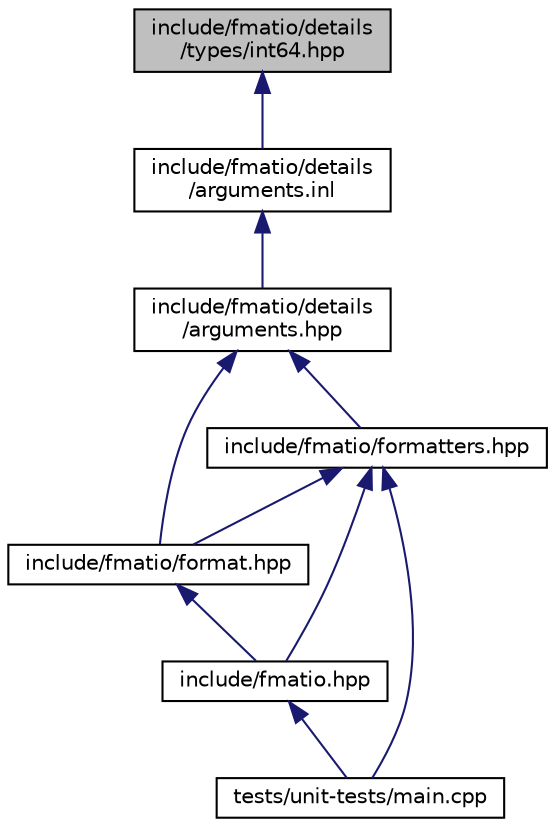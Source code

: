 digraph "include/fmatio/details/types/int64.hpp"
{
 // LATEX_PDF_SIZE
  edge [fontname="Helvetica",fontsize="10",labelfontname="Helvetica",labelfontsize="10"];
  node [fontname="Helvetica",fontsize="10",shape=record];
  Node1 [label="include/fmatio/details\l/types/int64.hpp",height=0.2,width=0.4,color="black", fillcolor="grey75", style="filled", fontcolor="black",tooltip=" "];
  Node1 -> Node2 [dir="back",color="midnightblue",fontsize="10",style="solid"];
  Node2 [label="include/fmatio/details\l/arguments.inl",height=0.2,width=0.4,color="black", fillcolor="white", style="filled",URL="$arguments_8inl.html",tooltip=" "];
  Node2 -> Node3 [dir="back",color="midnightblue",fontsize="10",style="solid"];
  Node3 [label="include/fmatio/details\l/arguments.hpp",height=0.2,width=0.4,color="black", fillcolor="white", style="filled",URL="$arguments_8hpp.html",tooltip=" "];
  Node3 -> Node4 [dir="back",color="midnightblue",fontsize="10",style="solid"];
  Node4 [label="include/fmatio/format.hpp",height=0.2,width=0.4,color="black", fillcolor="white", style="filled",URL="$format_8hpp.html",tooltip=" "];
  Node4 -> Node5 [dir="back",color="midnightblue",fontsize="10",style="solid"];
  Node5 [label="include/fmatio.hpp",height=0.2,width=0.4,color="black", fillcolor="white", style="filled",URL="$fmatio_8hpp.html",tooltip=" "];
  Node5 -> Node6 [dir="back",color="midnightblue",fontsize="10",style="solid"];
  Node6 [label="tests/unit-tests/main.cpp",height=0.2,width=0.4,color="black", fillcolor="white", style="filled",URL="$main_8cpp_source.html",tooltip=" "];
  Node3 -> Node7 [dir="back",color="midnightblue",fontsize="10",style="solid"];
  Node7 [label="include/fmatio/formatters.hpp",height=0.2,width=0.4,color="black", fillcolor="white", style="filled",URL="$formatters_8hpp.html",tooltip=" "];
  Node7 -> Node4 [dir="back",color="midnightblue",fontsize="10",style="solid"];
  Node7 -> Node5 [dir="back",color="midnightblue",fontsize="10",style="solid"];
  Node7 -> Node6 [dir="back",color="midnightblue",fontsize="10",style="solid"];
}
